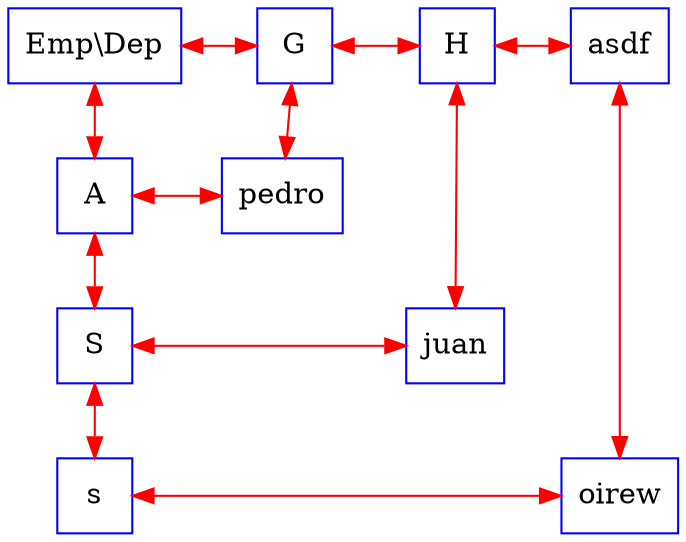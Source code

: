digraph G {
rankdir = TB;
node [shape=rectangle, color=blue, height=0.5, width=0.5];
edge [color= red];
graph[ nodesep = 0.5];
nodeXY [label="Emp\\Dep"];
nodeXG [label="G"];
nodeXH [label="H"];
nodeXasdf [label="asdf"];

nodeYA [label="A"];
nodeYS [label="S"];
nodeYs [label="s"];

nodevGA [label="pedro"];
nodevHS [label="juan"];
nodevasdfs [label="oirew"];

nodeXY -> nodeXG [dir=both];
nodeXG -> nodeXH [dir=both];
nodeXH -> nodeXasdf [dir=both];

nodeXY -> nodeYA [dir=both];
nodeYA -> nodeYS [dir=both];
nodeYS -> nodeYs [dir=both];

nodeXG -> nodevGA [dir=both];
nodeXH -> nodevHS [dir=both];
nodeXasdf -> nodevasdfs [dir=both];
nodeYA -> nodevGA [constraint=false, dir=both];
nodeYS -> nodevHS [constraint=false, dir=both];
nodeYs -> nodevasdfs [constraint=false, dir=both];

{rank=same; nodeXY; nodeXG; nodeXH; nodeXasdf; }
{rank=same; nodeYA; nodevGA; }
{rank=same; nodeYS; nodevHS; }
{rank=same; nodeYs; nodevasdfs; }
}

